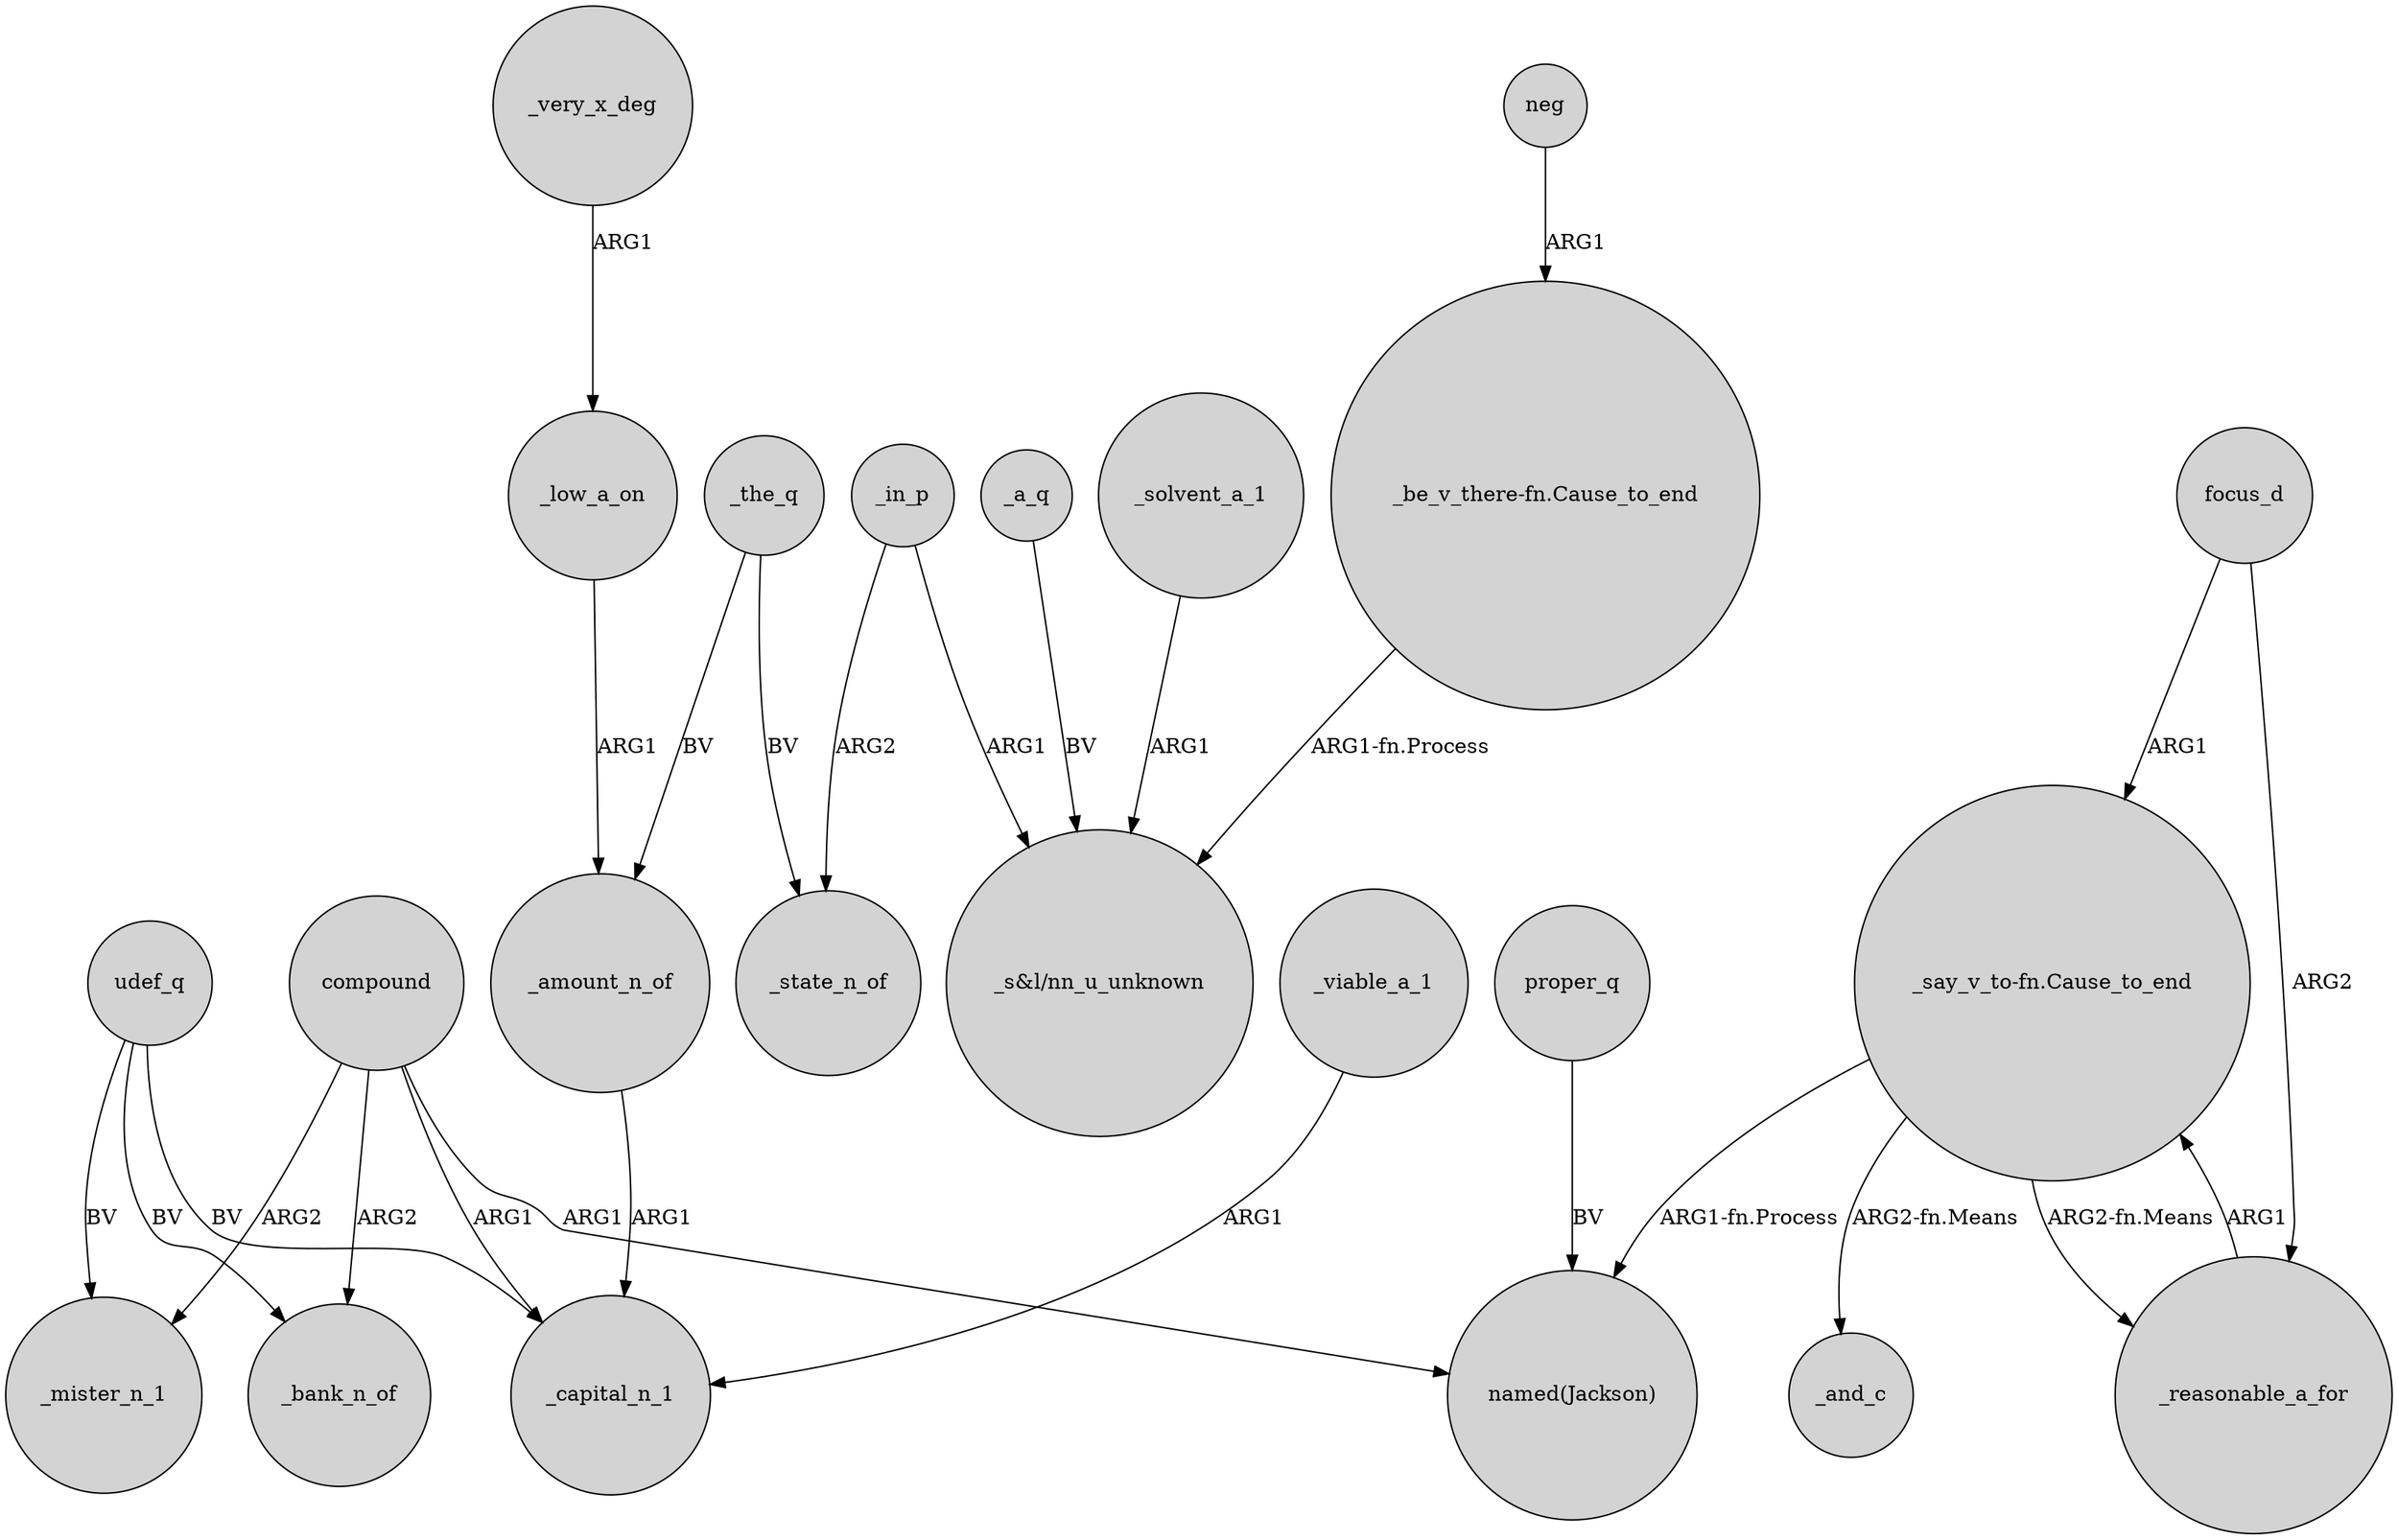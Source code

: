 digraph {
	node [shape=circle style=filled]
	compound -> _mister_n_1 [label=ARG2]
	"_say_v_to-fn.Cause_to_end" -> _and_c [label="ARG2-fn.Means"]
	_the_q -> _amount_n_of [label=BV]
	_the_q -> _state_n_of [label=BV]
	focus_d -> "_say_v_to-fn.Cause_to_end" [label=ARG1]
	proper_q -> "named(Jackson)" [label=BV]
	_reasonable_a_for -> "_say_v_to-fn.Cause_to_end" [label=ARG1]
	focus_d -> _reasonable_a_for [label=ARG2]
	"_say_v_to-fn.Cause_to_end" -> "named(Jackson)" [label="ARG1-fn.Process"]
	udef_q -> _bank_n_of [label=BV]
	_low_a_on -> _amount_n_of [label=ARG1]
	udef_q -> _mister_n_1 [label=BV]
	neg -> "_be_v_there-fn.Cause_to_end" [label=ARG1]
	_viable_a_1 -> _capital_n_1 [label=ARG1]
	udef_q -> _capital_n_1 [label=BV]
	_very_x_deg -> _low_a_on [label=ARG1]
	"_be_v_there-fn.Cause_to_end" -> "_s&l/nn_u_unknown" [label="ARG1-fn.Process"]
	compound -> _capital_n_1 [label=ARG1]
	_a_q -> "_s&l/nn_u_unknown" [label=BV]
	_amount_n_of -> _capital_n_1 [label=ARG1]
	"_say_v_to-fn.Cause_to_end" -> _reasonable_a_for [label="ARG2-fn.Means"]
	_solvent_a_1 -> "_s&l/nn_u_unknown" [label=ARG1]
	_in_p -> _state_n_of [label=ARG2]
	compound -> "named(Jackson)" [label=ARG1]
	compound -> _bank_n_of [label=ARG2]
	_in_p -> "_s&l/nn_u_unknown" [label=ARG1]
}
